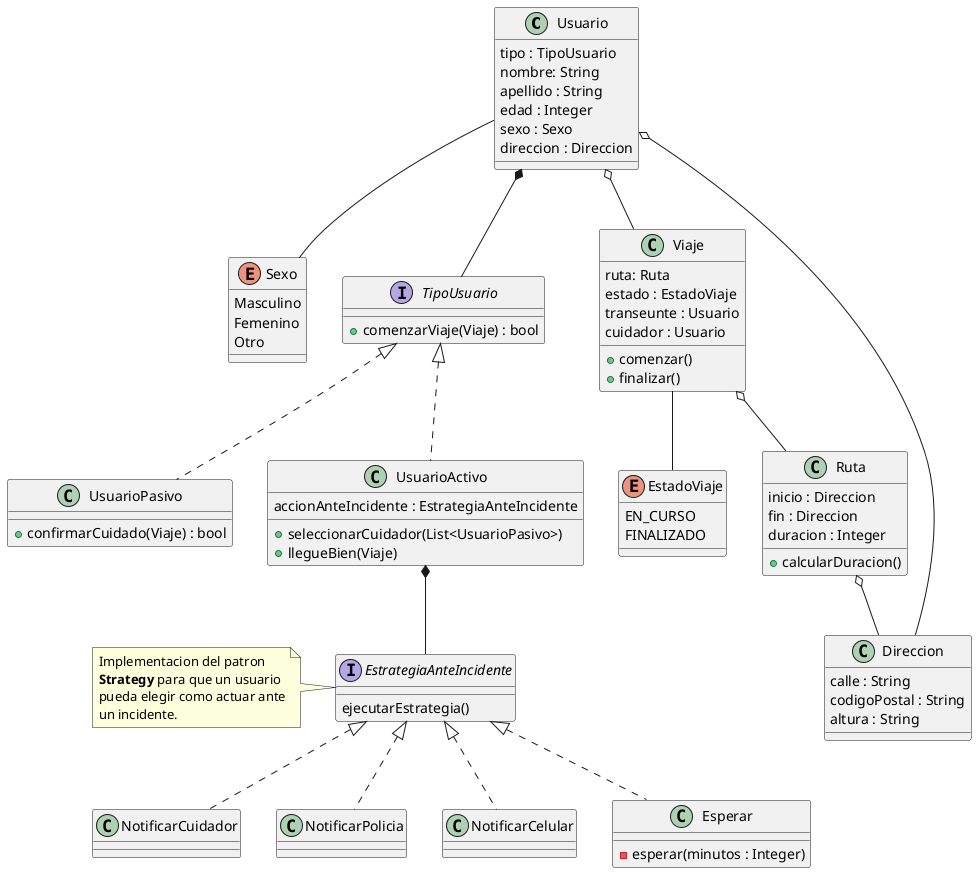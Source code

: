 @startuml clases_punto1
class Usuario {
    tipo : TipoUsuario
    nombre: String
    apellido : String
    edad : Integer
    sexo : Sexo
    direccion : Direccion
}

enum Sexo {
    Masculino
    Femenino
    Otro
}

interface TipoUsuario {
    + comenzarViaje(Viaje) : bool
}

class UsuarioPasivo implements TipoUsuario {
    + confirmarCuidado(Viaje) : bool
}

class UsuarioActivo implements TipoUsuario {
    accionAnteIncidente : EstrategiaAnteIncidente

    + seleccionarCuidador(List<UsuarioPasivo>)
    + llegueBien(Viaje)
}

class Viaje{
    ruta: Ruta
    estado : EstadoViaje
    transeunte : Usuario
    cuidador : Usuario
    + comenzar()
    + finalizar()
}

enum EstadoViaje{
    EN_CURSO
    FINALIZADO
}

class Ruta{
    inicio : Direccion
    fin : Direccion
    duracion : Integer
    + calcularDuracion()
}

interface EstrategiaAnteIncidente {
    ejecutarEstrategia()
}

note left of EstrategiaAnteIncidente
    Implementacion del patron
    **Strategy** para que un usuario
    pueda elegir como actuar ante
    un incidente.
end note

class NotificarCuidador{}

class NotificarPolicia{}

class NotificarCelular{}

class Esperar{
    - esperar(minutos : Integer)
}

class Direccion{
    calle : String
    codigoPostal : String
    altura : String
}
Usuario -- Sexo
Usuario *-- TipoUsuario

Usuario o-- Direccion
Usuario o-- Viaje

UsuarioActivo *-- EstrategiaAnteIncidente

Viaje o-- Ruta
Viaje -- EstadoViaje

Ruta o-- Direccion

EstrategiaAnteIncidente <|.. NotificarCuidador
EstrategiaAnteIncidente <|.. NotificarCelular
EstrategiaAnteIncidente <|.. NotificarPolicia
EstrategiaAnteIncidente <|.. Esperar

@enduml